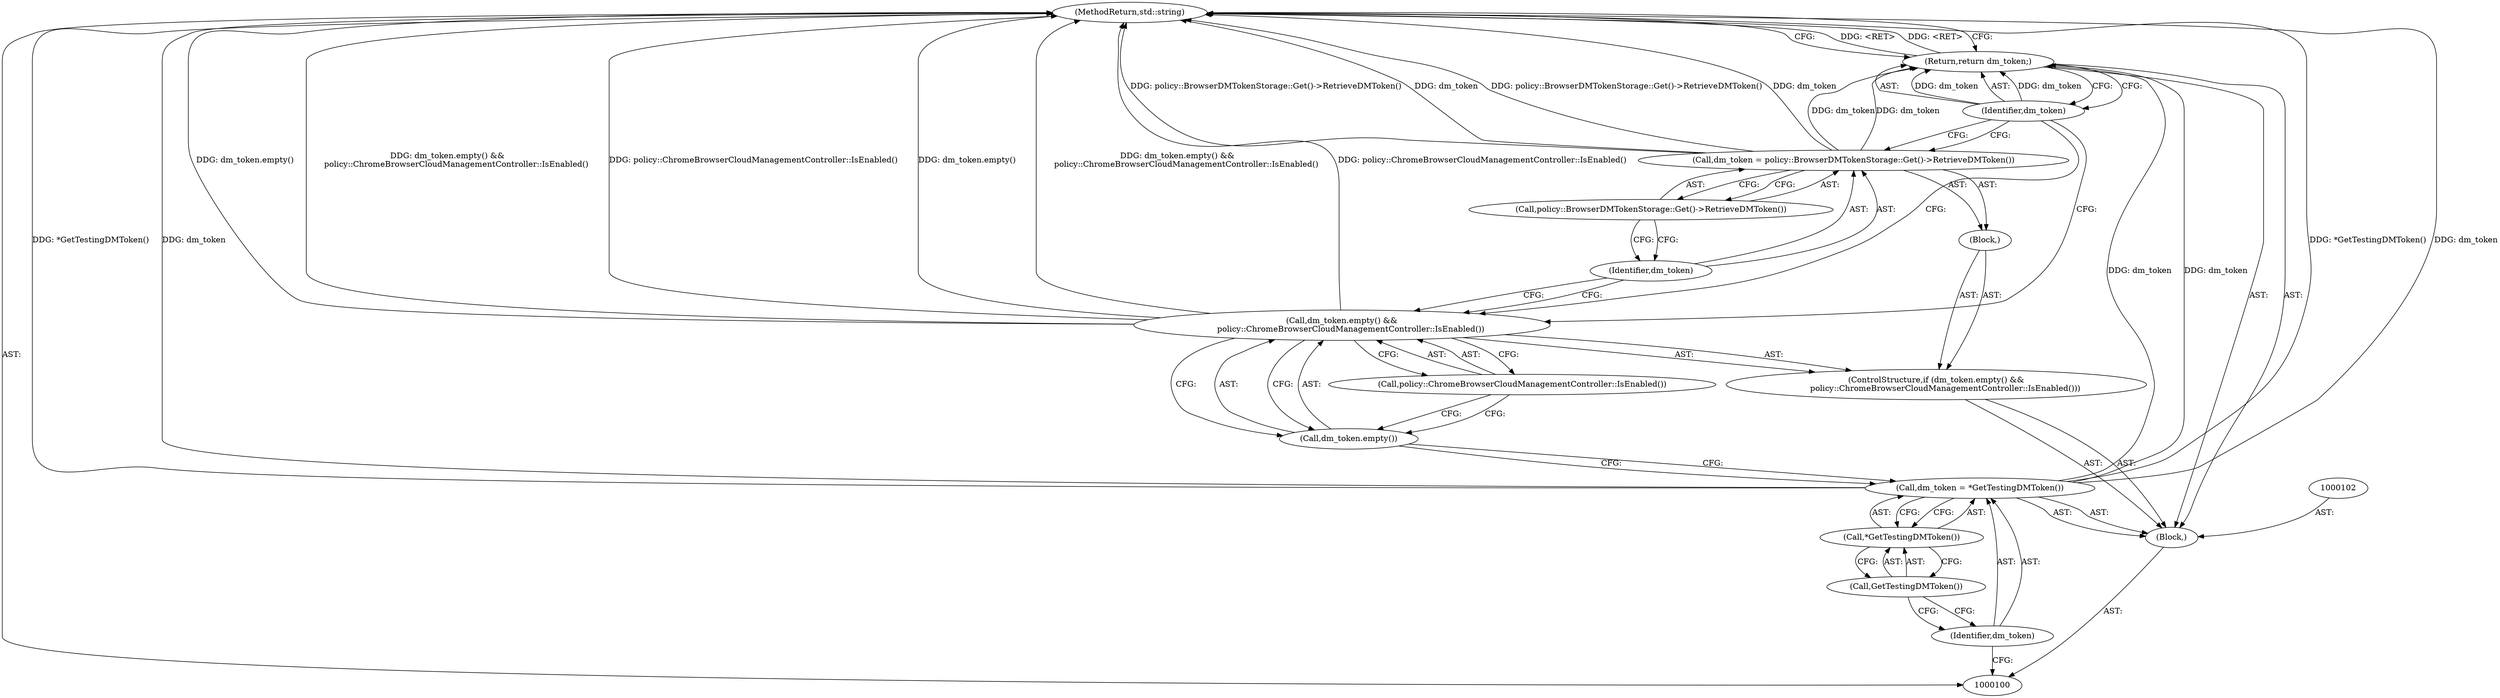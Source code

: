 digraph "1_Chrome_507241119f279c31766bd41c33d6ffb6851e2d7e" {
"1000117" [label="(MethodReturn,std::string)"];
"1000101" [label="(Block,)"];
"1000115" [label="(Return,return dm_token;)"];
"1000116" [label="(Identifier,dm_token)"];
"1000103" [label="(Call,dm_token = *GetTestingDMToken())"];
"1000104" [label="(Identifier,dm_token)"];
"1000105" [label="(Call,*GetTestingDMToken())"];
"1000106" [label="(Call,GetTestingDMToken())"];
"1000107" [label="(ControlStructure,if (dm_token.empty() &&\n       policy::ChromeBrowserCloudManagementController::IsEnabled()))"];
"1000108" [label="(Call,dm_token.empty() &&\n       policy::ChromeBrowserCloudManagementController::IsEnabled())"];
"1000109" [label="(Call,dm_token.empty())"];
"1000111" [label="(Block,)"];
"1000110" [label="(Call,policy::ChromeBrowserCloudManagementController::IsEnabled())"];
"1000114" [label="(Call,policy::BrowserDMTokenStorage::Get()->RetrieveDMToken())"];
"1000112" [label="(Call,dm_token = policy::BrowserDMTokenStorage::Get()->RetrieveDMToken())"];
"1000113" [label="(Identifier,dm_token)"];
"1000117" -> "1000100"  [label="AST: "];
"1000117" -> "1000115"  [label="CFG: "];
"1000108" -> "1000117"  [label="DDG: dm_token.empty() &&\n       policy::ChromeBrowserCloudManagementController::IsEnabled()"];
"1000108" -> "1000117"  [label="DDG: policy::ChromeBrowserCloudManagementController::IsEnabled()"];
"1000108" -> "1000117"  [label="DDG: dm_token.empty()"];
"1000103" -> "1000117"  [label="DDG: dm_token"];
"1000103" -> "1000117"  [label="DDG: *GetTestingDMToken()"];
"1000112" -> "1000117"  [label="DDG: policy::BrowserDMTokenStorage::Get()->RetrieveDMToken()"];
"1000112" -> "1000117"  [label="DDG: dm_token"];
"1000115" -> "1000117"  [label="DDG: <RET>"];
"1000101" -> "1000100"  [label="AST: "];
"1000102" -> "1000101"  [label="AST: "];
"1000103" -> "1000101"  [label="AST: "];
"1000107" -> "1000101"  [label="AST: "];
"1000115" -> "1000101"  [label="AST: "];
"1000115" -> "1000101"  [label="AST: "];
"1000115" -> "1000116"  [label="CFG: "];
"1000116" -> "1000115"  [label="AST: "];
"1000117" -> "1000115"  [label="CFG: "];
"1000115" -> "1000117"  [label="DDG: <RET>"];
"1000116" -> "1000115"  [label="DDG: dm_token"];
"1000103" -> "1000115"  [label="DDG: dm_token"];
"1000112" -> "1000115"  [label="DDG: dm_token"];
"1000116" -> "1000115"  [label="AST: "];
"1000116" -> "1000112"  [label="CFG: "];
"1000116" -> "1000108"  [label="CFG: "];
"1000115" -> "1000116"  [label="CFG: "];
"1000116" -> "1000115"  [label="DDG: dm_token"];
"1000103" -> "1000101"  [label="AST: "];
"1000103" -> "1000105"  [label="CFG: "];
"1000104" -> "1000103"  [label="AST: "];
"1000105" -> "1000103"  [label="AST: "];
"1000109" -> "1000103"  [label="CFG: "];
"1000103" -> "1000117"  [label="DDG: dm_token"];
"1000103" -> "1000117"  [label="DDG: *GetTestingDMToken()"];
"1000103" -> "1000115"  [label="DDG: dm_token"];
"1000104" -> "1000103"  [label="AST: "];
"1000104" -> "1000100"  [label="CFG: "];
"1000106" -> "1000104"  [label="CFG: "];
"1000105" -> "1000103"  [label="AST: "];
"1000105" -> "1000106"  [label="CFG: "];
"1000106" -> "1000105"  [label="AST: "];
"1000103" -> "1000105"  [label="CFG: "];
"1000106" -> "1000105"  [label="AST: "];
"1000106" -> "1000104"  [label="CFG: "];
"1000105" -> "1000106"  [label="CFG: "];
"1000107" -> "1000101"  [label="AST: "];
"1000108" -> "1000107"  [label="AST: "];
"1000111" -> "1000107"  [label="AST: "];
"1000108" -> "1000107"  [label="AST: "];
"1000108" -> "1000109"  [label="CFG: "];
"1000108" -> "1000110"  [label="CFG: "];
"1000109" -> "1000108"  [label="AST: "];
"1000110" -> "1000108"  [label="AST: "];
"1000113" -> "1000108"  [label="CFG: "];
"1000116" -> "1000108"  [label="CFG: "];
"1000108" -> "1000117"  [label="DDG: dm_token.empty() &&\n       policy::ChromeBrowserCloudManagementController::IsEnabled()"];
"1000108" -> "1000117"  [label="DDG: policy::ChromeBrowserCloudManagementController::IsEnabled()"];
"1000108" -> "1000117"  [label="DDG: dm_token.empty()"];
"1000109" -> "1000108"  [label="AST: "];
"1000109" -> "1000103"  [label="CFG: "];
"1000110" -> "1000109"  [label="CFG: "];
"1000108" -> "1000109"  [label="CFG: "];
"1000111" -> "1000107"  [label="AST: "];
"1000112" -> "1000111"  [label="AST: "];
"1000110" -> "1000108"  [label="AST: "];
"1000110" -> "1000109"  [label="CFG: "];
"1000108" -> "1000110"  [label="CFG: "];
"1000114" -> "1000112"  [label="AST: "];
"1000114" -> "1000113"  [label="CFG: "];
"1000112" -> "1000114"  [label="CFG: "];
"1000112" -> "1000111"  [label="AST: "];
"1000112" -> "1000114"  [label="CFG: "];
"1000113" -> "1000112"  [label="AST: "];
"1000114" -> "1000112"  [label="AST: "];
"1000116" -> "1000112"  [label="CFG: "];
"1000112" -> "1000117"  [label="DDG: policy::BrowserDMTokenStorage::Get()->RetrieveDMToken()"];
"1000112" -> "1000117"  [label="DDG: dm_token"];
"1000112" -> "1000115"  [label="DDG: dm_token"];
"1000113" -> "1000112"  [label="AST: "];
"1000113" -> "1000108"  [label="CFG: "];
"1000114" -> "1000113"  [label="CFG: "];
}

